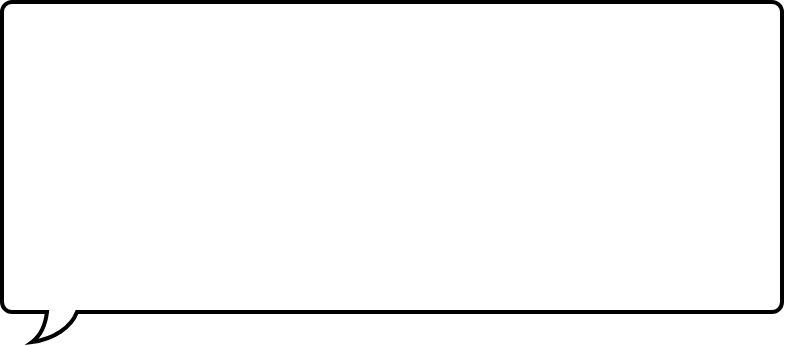 <mxfile version="20.5.3" type="github">
  <diagram id="WUZAp-KO4j7UgGiKF_kQ" name="Page-1">
    <mxGraphModel dx="1426" dy="794" grid="1" gridSize="10" guides="1" tooltips="1" connect="1" arrows="1" fold="1" page="1" pageScale="1" pageWidth="850" pageHeight="1100" math="0" shadow="0">
      <root>
        <mxCell id="0" />
        <mxCell id="1" parent="0" />
        <mxCell id="FmR8nwQ28-j4vuU6YW_v-1" value="" style="whiteSpace=wrap;html=1;shape=mxgraph.basic.roundRectCallout;dx=30;dy=15;size=5;boundedLbl=1;strokeWidth=2;" vertex="1" parent="1">
          <mxGeometry x="370" y="380" width="390" height="170" as="geometry" />
        </mxCell>
      </root>
    </mxGraphModel>
  </diagram>
</mxfile>
